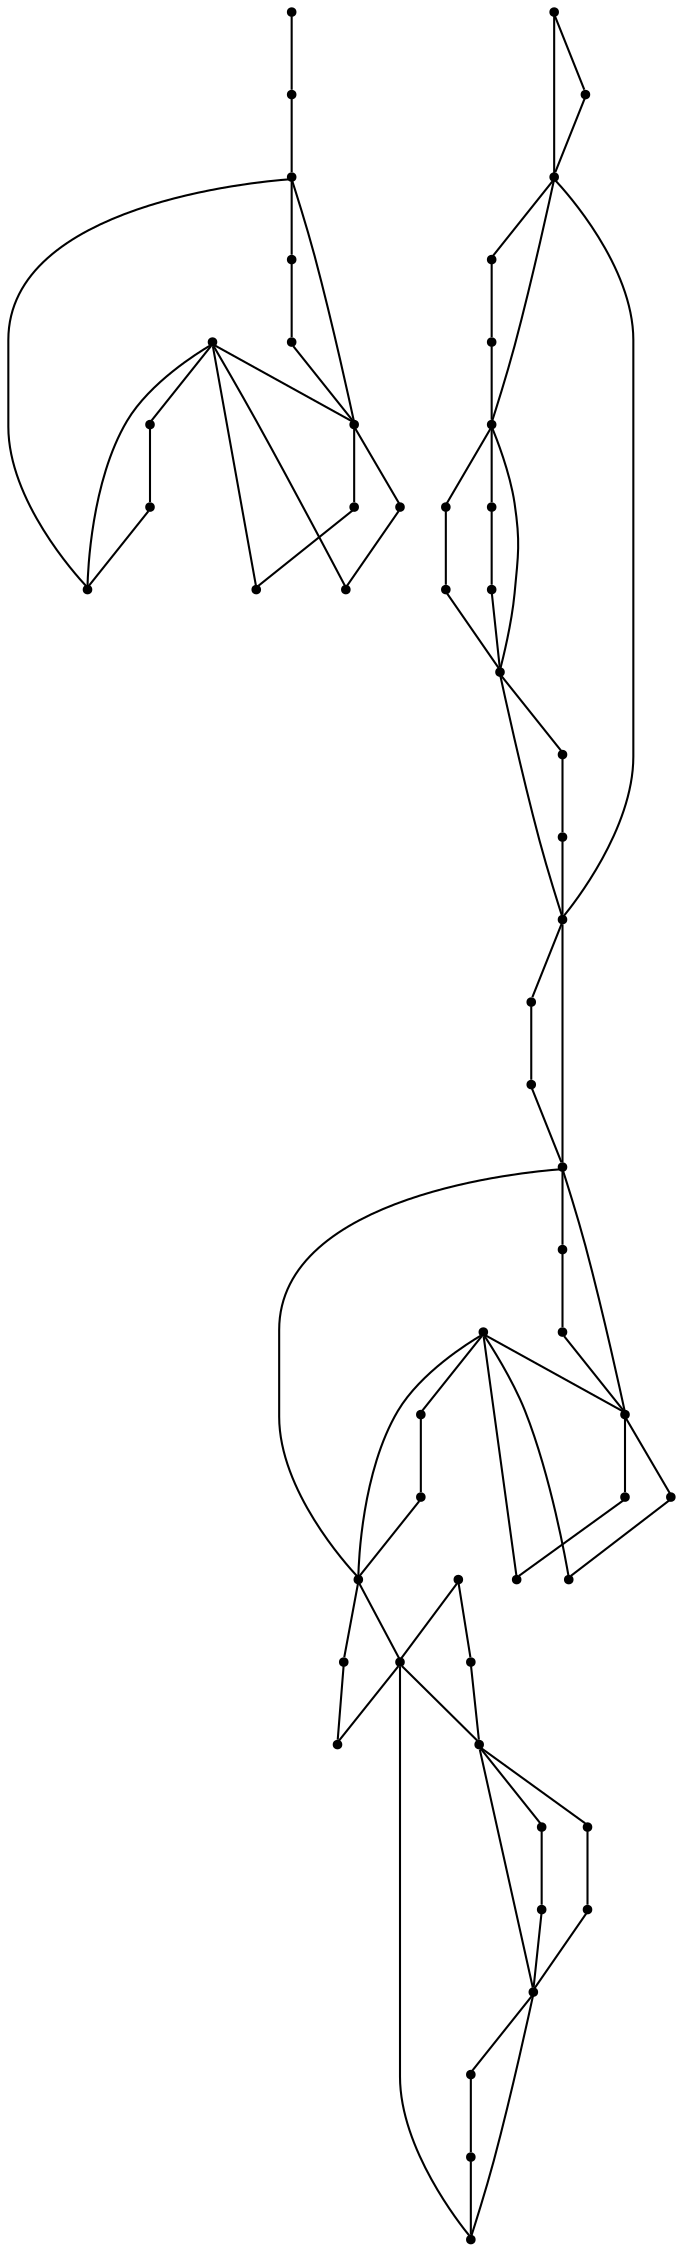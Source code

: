 graph {
  node [shape=point,comment="{\"directed\":false,\"doi\":\"10.1007/978-3-030-68766-3_38\",\"figure\":\"9\"}"]

  v0 [pos="1424.010153899946,267.855845737384"]
  v1 [pos="1436.5121137324863,295.2744379840352"]
  v2 [pos="1436.5121137324868,421.64515625222305"]
  v3 [pos="1424.010153899946,449.0572784566691"]
  v4 [pos="1333.4082317724547,605.9803785537822"]
  v5 [pos="1421.1305841987055,479.0536022848721"]
  v6 [pos="1357.945444245842,588.4864018332717"]
  v7 [pos="1354.5823800106355,478.71607910035186"]
  v8 [pos="1324.3776272504604,531.0237791327229"]
  v9 [pos="1315.9137545011986,630.5132524923886"]
  v10 [pos="1206.4755441063992,693.6934212854999"]
  v11 [pos="1176.483208455544,696.5853870790154"]
  v12 [pos="1149.062197651139,709.0831558767445"]
  v13 [pos="1022.6920767164565,709.0831558767445"]
  v14 [pos="757.2081436446728,431.36843741834343"]
  v15 [pos="755.2911436163341,411.36863083837886"]
  v16 [pos="765.5428047291724,449.6410129769961"]
  v17 [pos="765.5428047291724,533.8908185719936"]
  v18 [pos="757.2081436446728,552.1641253884877"]
  v19 [pos="696.8066502649529,656.7835950620861"]
  v20 [pos="696.8066502649529,326.7435945893019"]
  v21 [pos="713.1677593733704,338.4119898196425"]
  v22 [pos="755.2870103691837,572.158876751201"]
  v23 [pos="713.1636261262199,645.1195873787935"]
  v24 [pos="710.9216256950273,571.9381004707461"]
  v25 [pos="690.7850814626322,606.8098157088091"]
  v26 [pos="592.189968053679,266.35148938859356"]
  v27 [pos="366.77071240768043,326.7435945893019"]
  v28 [pos="685.1508297125094,310.39120674062474"]
  v29 [pos="612.1892248922643,268.2663516338547"]
  v30 [pos="685.142499629791,673.1403704578115"]
  v31 [pos="573.9164372829971,258.0126700790985"]
  v32 [pos="612.1850280566963,715.259041666749"]
  v33 [pos="551.9212671897101,296.5454594937909"]
  v34 [pos="471.3873946189543,266.35148938859356"]
  v35 [pos="592.189968053679,717.1813913564295"]
  v36 [pos="489.6696926427263,258.0126700790986"]
  v37 [pos="573.9081072002787,725.5147103352047"]
  v38 [pos="511.65650085908607,296.54545949379076"]
  v39 [pos="451.3969050334591,268.2663516338548"]
  v40 [pos="489.66445454681843,725.5147103352047"]
  v41 [pos="471.3873946189543,717.1813913564295"]
  v42 [pos="378.4394652545731,310.3912067406246"]
  v43 [pos="451.3927399920999,715.259041666749"]
  v44 [pos="378.43113517185475,673.1363008489552"]
  v45 [pos="372.7927183803728,606.8098157088091"]
  v46 [pos="366.77071240768043,656.7835950620861"]
  v47 [pos="352.6603391893369,571.9337765113363"]
  v48 [pos="350.41417371678506,645.1155177699372"]
  v49 [pos="331.3444523681077,419.7698296211245"]
  v50 [pos="306.3694415874225,431.36843741834343"]
  v51 [pos="308.2907894738213,411.36863083837886"]
  v52 [pos="298.0349951138327,449.63772231670987"]
  v53 [pos="308.2907894738213,572.158876751201"]
  v54 [pos="306.3694415874225,552.1641253884877"]
  v55 [pos="298.0349951138326,533.8824250037275"]

  v55 -- v54 [id="-2",pos="298.0349951138326,533.8824250037275 306.3694415874225,552.1641253884877 306.3694415874225,552.1641253884877 306.3694415874225,552.1641253884877"]
  v54 -- v53 [id="-3",pos="306.3694415874225,552.1641253884877 308.2907894738213,572.158876751201 308.2907894738213,572.158876751201 308.2907894738213,572.158876751201"]
  v52 -- v55 [id="-4",pos="298.0349951138327,449.63772231670987 298.0349951138326,533.8824250037275 298.0349951138326,533.8824250037275 298.0349951138326,533.8824250037275"]
  v54 -- v47 [id="-5",pos="306.3694415874225,552.1641253884877 352.6603391893369,571.9337765113363 352.6603391893369,571.9337765113363 352.6603391893369,571.9337765113363"]
  v54 -- v46 [id="-6",pos="306.3694415874225,552.1641253884877 366.77071240768043,656.7835950620861 366.77071240768043,656.7835950620861 366.77071240768043,656.7835950620861"]
  v50 -- v41 [id="-7",pos="306.3694415874225,431.36843741834343 471.3873946189543,717.1813913564295 471.3873946189543,717.1813913564295 471.3873946189543,717.1813913564295"]
  v50 -- v54 [id="-8",pos="306.3694415874225,431.36843741834343 306.3694415874225,552.1641253884877 306.3694415874225,552.1641253884877 306.3694415874225,552.1641253884877"]
  v53 -- v48 [id="-9",pos="308.2907894738213,572.158876751201 350.41417371678506,645.1155177699372 350.41417371678506,645.1155177699372 350.41417371678506,645.1155177699372"]
  v51 -- v50 [id="-10",pos="308.2907894738213,411.36863083837886 306.3694415874225,431.36843741834343 306.3694415874225,431.36843741834343 306.3694415874225,431.36843741834343"]
  v50 -- v52 [id="-11",pos="306.3694415874225,431.36843741834343 298.0349951138327,449.63772231670987 298.0349951138327,449.63772231670987 298.0349951138327,449.63772231670987"]
  v49 -- v51 [id="-12",pos="331.3444523681077,419.7698296211245 308.2907894738213,411.36863083837886 308.2907894738213,411.36863083837886 308.2907894738213,411.36863083837886"]
  v49 -- v50 [id="-13",pos="331.3444523681077,419.7698296211245 306.3694415874225,431.36843741834343 306.3694415874225,431.36843741834343 306.3694415874225,431.36843741834343"]
  v48 -- v46 [id="-14",pos="350.41417371678506,645.1155177699372 366.77071240768043,656.7835950620861 366.77071240768043,656.7835950620861 366.77071240768043,656.7835950620861"]
  v46 -- v44 [id="-15",pos="366.77071240768043,656.7835950620861 378.43113517185475,673.1363008489552 378.43113517185475,673.1363008489552 378.43113517185475,673.1363008489552"]
  v47 -- v45 [id="-16",pos="352.6603391893369,571.9337765113363 372.7927183803728,606.8098157088091 372.7927183803728,606.8098157088091 372.7927183803728,606.8098157088091"]
  v46 -- v41 [id="-17",pos="366.77071240768043,656.7835950620861 471.3873946189543,717.1813913564295 471.3873946189543,717.1813913564295 471.3873946189543,717.1813913564295"]
  v45 -- v46 [id="-18",pos="372.7927183803728,606.8098157088091 366.77071240768043,656.7835950620861 366.77071240768043,656.7835950620861 366.77071240768043,656.7835950620861"]
  v44 -- v43 [id="-19",pos="378.43113517185475,673.1363008489552 451.3927399920999,715.259041666749 451.3927399920999,715.259041666749 451.3927399920999,715.259041666749"]
  v42 -- v27 [id="-20",pos="378.4394652545731,310.3912067406246 366.77071240768043,326.7435945893019 366.77071240768043,326.7435945893019 366.77071240768043,326.7435945893019"]
  v43 -- v41 [id="-21",pos="451.3927399920999,715.259041666749 471.3873946189543,717.1813913564295 471.3873946189543,717.1813913564295 471.3873946189543,717.1813913564295"]
  v41 -- v40 [id="-22",pos="471.3873946189543,717.1813913564295 489.66445454681843,725.5147103352047 489.66445454681843,725.5147103352047 489.66445454681843,725.5147103352047"]
  v39 -- v42 [id="-23",pos="451.3969050334591,268.2663516338548 378.4394652545731,310.3912067406246 378.4394652545731,310.3912067406246 378.4394652545731,310.3912067406246"]
  v41 -- v35 [id="-24",pos="471.3873946189543,717.1813913564295 592.189968053679,717.1813913564295 592.189968053679,717.1813913564295 592.189968053679,717.1813913564295"]
  v34 -- v27 [id="-25",pos="471.3873946189543,266.35148938859356 366.77071240768043,326.7435945893019 366.77071240768043,326.7435945893019 366.77071240768043,326.7435945893019"]
  v40 -- v37 [id="-26",pos="489.66445454681843,725.5147103352047 573.9081072002787,725.5147103352047 573.9081072002787,725.5147103352047 573.9081072002787,725.5147103352047"]
  v36 -- v34 [id="-27",pos="489.6696926427263,258.0126700790986 471.3873946189543,266.35148938859356 471.3873946189543,266.35148938859356 471.3873946189543,266.35148938859356"]
  v34 -- v39 [id="-28",pos="471.3873946189543,266.35148938859356 451.3969050334591,268.2663516338548 451.3969050334591,268.2663516338548 451.3969050334591,268.2663516338548"]
  v38 -- v34 [id="-29",pos="511.65650085908607,296.54545949379076 471.3873946189543,266.35148938859356 471.3873946189543,266.35148938859356 471.3873946189543,266.35148938859356"]
  v33 -- v38 [id="-30",pos="551.9212671897101,296.5454594937909 511.65650085908607,296.54545949379076 511.65650085908607,296.54545949379076 511.65650085908607,296.54545949379076"]
  v37 -- v35 [id="-31",pos="573.9081072002787,725.5147103352047 592.189968053679,717.1813913564295 592.189968053679,717.1813913564295 592.189968053679,717.1813913564295"]
  v35 -- v32 [id="-32",pos="592.189968053679,717.1813913564295 612.1850280566963,715.259041666749 612.1850280566963,715.259041666749 612.1850280566963,715.259041666749"]
  v31 -- v36 [id="-33",pos="573.9164372829971,258.0126700790985 489.6696926427263,258.0126700790986 489.6696926427263,258.0126700790986 489.6696926427263,258.0126700790986"]
  v35 -- v19 [id="-34",pos="592.189968053679,717.1813913564295 696.8066502649529,656.7835950620861 696.8066502649529,656.7835950620861 696.8066502649529,656.7835950620861"]
  v35 -- v14 [id="-35",pos="592.189968053679,717.1813913564295 757.2081436446728,431.36843741834343 757.2081436446728,431.36843741834343 757.2081436446728,431.36843741834343"]
  v26 -- v34 [id="-36",pos="592.189968053679,266.35148938859356 471.3873946189543,266.35148938859356 471.3873946189543,266.35148938859356 471.3873946189543,266.35148938859356"]
  v26 -- v33 [id="-37",pos="592.189968053679,266.35148938859356 551.9212671897101,296.5454594937909 551.9212671897101,296.5454594937909 551.9212671897101,296.5454594937909"]
  v32 -- v30 [id="-38",pos="612.1850280566963,715.259041666749 685.142499629791,673.1403704578115 685.142499629791,673.1403704578115 685.142499629791,673.1403704578115"]
  v29 -- v26 [id="-39",pos="612.1892248922643,268.2663516338547 592.189968053679,266.35148938859356 592.189968053679,266.35148938859356 592.189968053679,266.35148938859356"]
  v26 -- v31 [id="-40",pos="592.189968053679,266.35148938859356 573.9164372829971,258.0126700790985 573.9164372829971,258.0126700790985 573.9164372829971,258.0126700790985"]
  v30 -- v19 [id="-41",pos="685.142499629791,673.1403704578115 696.8066502649529,656.7835950620861 696.8066502649529,656.7835950620861 696.8066502649529,656.7835950620861"]
  v19 -- v23 [id="-42",pos="696.8066502649529,656.7835950620861 713.1636261262199,645.1195873787935 713.1636261262199,645.1195873787935 713.1636261262199,645.1195873787935"]
  v28 -- v29 [id="-43",pos="685.1508297125094,310.39120674062474 612.1892248922643,268.2663516338547 612.1892248922643,268.2663516338547 612.1892248922643,268.2663516338547"]
  v28 -- v20 [id="-44",pos="685.1508297125094,310.39120674062474 696.8066502649529,326.7435945893019 696.8066502649529,326.7435945893019 696.8066502649529,326.7435945893019"]
  v20 -- v21 [id="-45",pos="696.8066502649529,326.7435945893019 713.1677593733704,338.4119898196425 713.1677593733704,338.4119898196425 713.1677593733704,338.4119898196425"]
  v25 -- v24 [id="-46",pos="690.7850814626322,606.8098157088091 710.9216256950273,571.9381004707461 710.9216256950273,571.9381004707461 710.9216256950273,571.9381004707461"]
  v20 -- v27 [id="-47",pos="696.8066502649529,326.7435945893019 366.77071240768043,326.7435945893019 366.77071240768043,326.7435945893019 366.77071240768043,326.7435945893019"]
  v20 -- v26 [id="-48",pos="696.8066502649529,326.7435945893019 592.189968053679,266.35148938859356 592.189968053679,266.35148938859356 592.189968053679,266.35148938859356"]
  v19 -- v25 [id="-49",pos="696.8066502649529,656.7835950620861 690.7850814626322,606.8098157088091 690.7850814626322,606.8098157088091 690.7850814626322,606.8098157088091"]
  v24 -- v18 [id="-50",pos="710.9216256950273,571.9381004707461 757.2081436446728,552.1641253884877 757.2081436446728,552.1641253884877 757.2081436446728,552.1641253884877"]
  v23 -- v22 [id="-51",pos="713.1636261262199,645.1195873787935 755.2870103691837,572.158876751201 755.2870103691837,572.158876751201 755.2870103691837,572.158876751201"]
  v22 -- v18 [id="-52",pos="755.2870103691837,572.158876751201 757.2081436446728,552.1641253884877 757.2081436446728,552.1641253884877 757.2081436446728,552.1641253884877"]
  v18 -- v17 [id="-53",pos="757.2081436446728,552.1641253884877 765.5428047291724,533.8908185719936 765.5428047291724,533.8908185719936 765.5428047291724,533.8908185719936"]
  v15 -- v21 [id="-54",pos="755.2911436163341,411.36863083837886 713.1677593733704,338.4119898196425 713.1677593733704,338.4119898196425 713.1677593733704,338.4119898196425"]
  v14 -- v20 [id="-55",pos="757.2081436446728,431.36843741834343 696.8066502649529,326.7435945893019 696.8066502649529,326.7435945893019 696.8066502649529,326.7435945893019"]
  v18 -- v19 [id="-56",pos="757.2081436446728,552.1641253884877 696.8066502649529,656.7835950620861 696.8066502649529,656.7835950620861 696.8066502649529,656.7835950620861"]
  v18 -- v14 [id="-57",pos="757.2081436446728,552.1641253884877 757.2081436446728,431.36843741834343 757.2081436446728,431.36843741834343 757.2081436446728,431.36843741834343"]
  v17 -- v16 [id="-58",pos="765.5428047291724,533.8908185719936 765.5428047291724,449.6410129769961 765.5428047291724,449.6410129769961 765.5428047291724,449.6410129769961"]
  v16 -- v14 [id="-59",pos="765.5428047291724,449.6410129769961 757.2081436446728,431.36843741834343 757.2081436446728,431.36843741834343 757.2081436446728,431.36843741834343"]
  v14 -- v15 [id="-60",pos="757.2081436446728,431.36843741834343 755.2911436163341,411.36863083837886 755.2911436163341,411.36863083837886 755.2911436163341,411.36863083837886"]
  v1 -- v0 [id="-61",pos="1436.5121137324863,295.2744379840352 1424.010153899946,267.855845737384 1424.010153899946,267.855845737384 1424.010153899946,267.855845737384"]
  v2 -- v1 [id="-62",pos="1436.5121137324868,421.64515625222305 1436.5121137324863,295.2744379840352 1436.5121137324863,295.2744379840352 1436.5121137324863,295.2744379840352"]
  v3 -- v0 [id="-63",pos="1424.010153899946,449.0572784566691 1424.010153899946,267.855845737384 1424.010153899946,267.855845737384 1424.010153899946,267.855845737384"]
  v13 -- v12 [id="-66",pos="1022.6920767164565,709.0831558767445 1149.062197651139,709.0831558767445 1149.062197651139,709.0831558767445 1149.062197651139,709.0831558767445"]
  v12 -- v11 [id="-67",pos="1149.062197651139,709.0831558767445 1176.483208455544,696.5853870790154 1176.483208455544,696.5853870790154 1176.483208455544,696.5853870790154"]
  v11 -- v10 [id="-68",pos="1176.483208455544,696.5853870790154 1206.4755441063992,693.6934212854999 1206.4755441063992,693.6934212854999 1206.4755441063992,693.6934212854999"]
  v11 -- v0 [id="-69",pos="1176.483208455544,696.5853870790154 1424.010153899946,267.855845737384 1424.010153899946,267.855845737384 1424.010153899946,267.855845737384"]
  v11 -- v4 [id="-70",pos="1176.483208455544,696.5853870790154 1333.4082317724547,605.9803785537822 1333.4082317724547,605.9803785537822 1333.4082317724547,605.9803785537822"]
  v10 -- v9 [id="-71",pos="1206.4755441063992,693.6934212854999 1315.9137545011986,630.5132524923886 1315.9137545011986,630.5132524923886 1315.9137545011986,630.5132524923886"]
  v9 -- v4 [id="-72",pos="1315.9137545011986,630.5132524923886 1333.4082317724547,605.9803785537822 1333.4082317724547,605.9803785537822 1333.4082317724547,605.9803785537822"]
  v4 -- v6 [id="-73",pos="1333.4082317724547,605.9803785537822 1357.945444245842,588.4864018332717 1357.945444245842,588.4864018332717 1357.945444245842,588.4864018332717"]
  v8 -- v7 [id="-74",pos="1324.3776272504604,531.0237791327229 1354.5823800106355,478.71607910035186 1354.5823800106355,478.71607910035186 1354.5823800106355,478.71607910035186"]
  v4 -- v8 [id="-75",pos="1333.4082317724547,605.9803785537822 1324.3776272504604,531.0237791327229 1324.3776272504604,531.0237791327229 1324.3776272504604,531.0237791327229"]
  v7 -- v3 [id="-76",pos="1354.5823800106355,478.71607910035186 1424.010153899946,449.0572784566691 1424.010153899946,449.0572784566691 1424.010153899946,449.0572784566691"]
  v6 -- v5 [id="-77",pos="1357.945444245842,588.4864018332717 1421.1305841987055,479.0536022848721 1421.1305841987055,479.0536022848721 1421.1305841987055,479.0536022848721"]
  v5 -- v3 [id="-78",pos="1421.1305841987055,479.0536022848721 1424.010153899946,449.0572784566691 1424.010153899946,449.0572784566691 1424.010153899946,449.0572784566691"]
  v3 -- v2 [id="-79",pos="1424.010153899946,449.0572784566691 1436.5121137324868,421.64515625222305 1436.5121137324868,421.64515625222305 1436.5121137324868,421.64515625222305"]
  v3 -- v4 [id="-80",pos="1424.010153899946,449.0572784566691 1333.4082317724547,605.9803785537822 1333.4082317724547,605.9803785537822 1333.4082317724547,605.9803785537822"]
}
